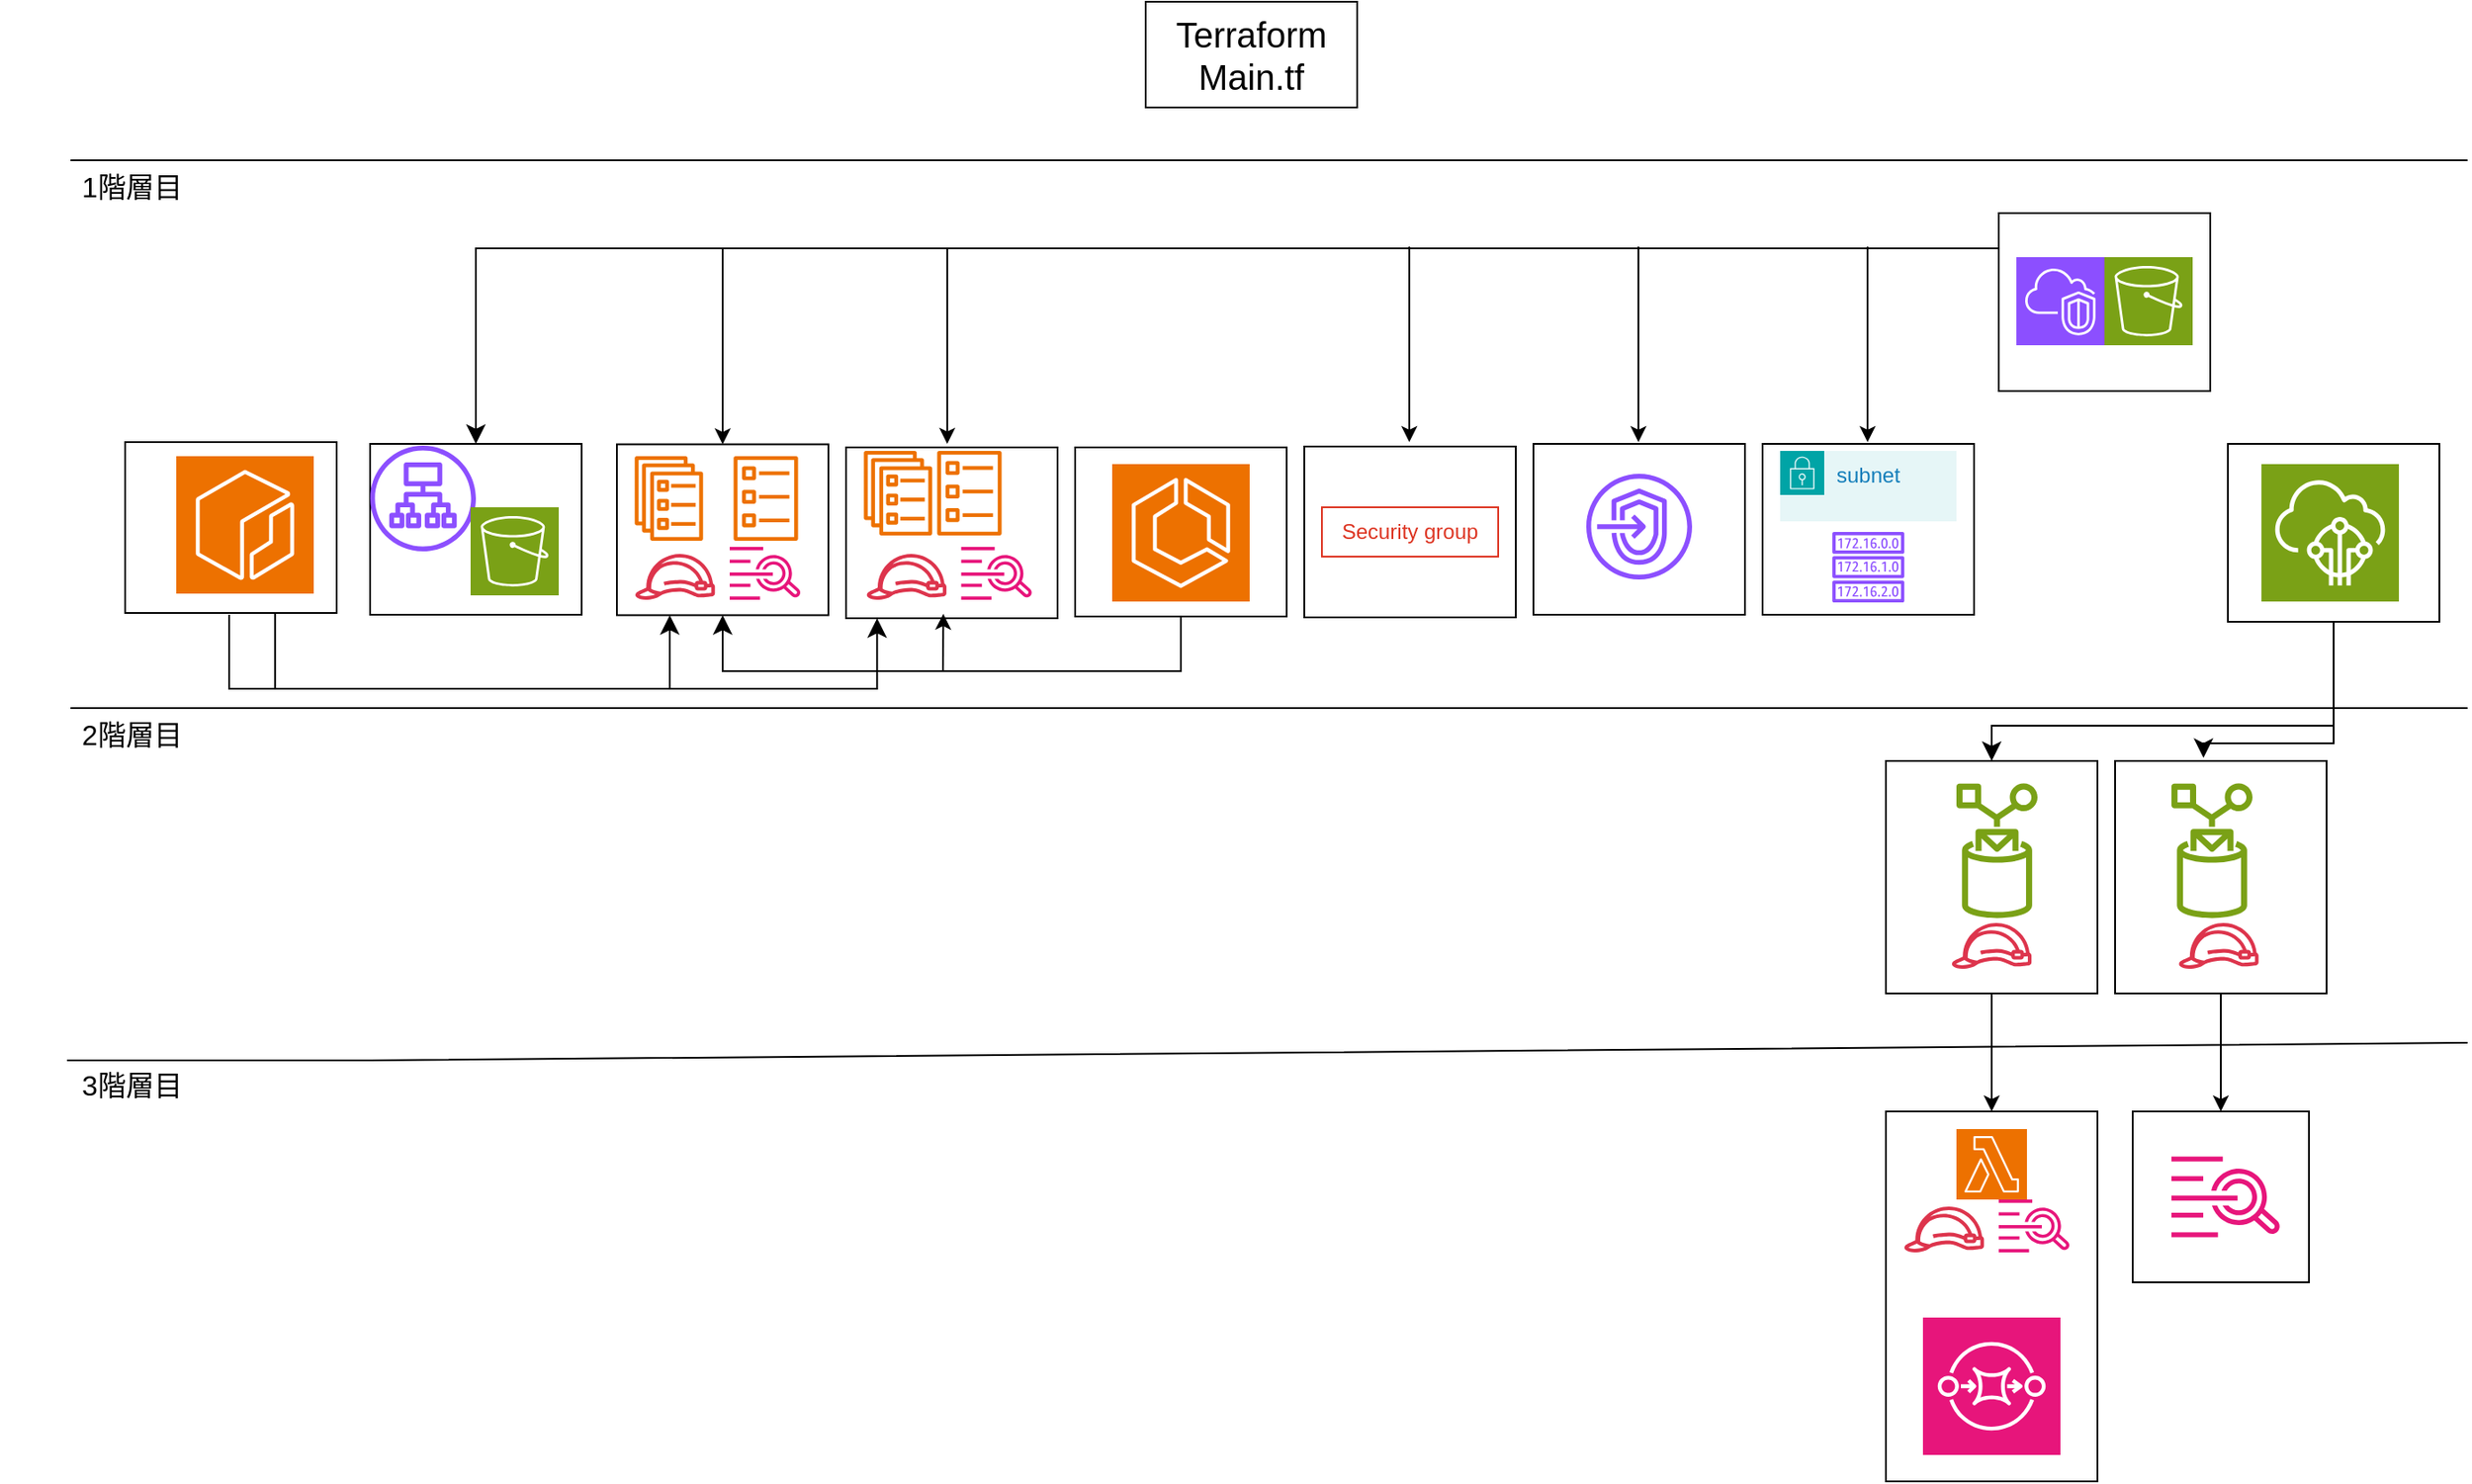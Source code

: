 <mxfile version="28.0.6">
  <diagram name="ページ1" id="G33vKs71Dj0e6AIBms0d">
    <mxGraphModel dx="2549" dy="2210" grid="1" gridSize="10" guides="1" tooltips="1" connect="1" arrows="1" fold="1" page="1" pageScale="1" pageWidth="827" pageHeight="1169" math="0" shadow="0">
      <root>
        <mxCell id="0" />
        <mxCell id="1" parent="0" />
        <mxCell id="-76vts-E34kOYvPz4IVs-57" value="" style="rounded=0;whiteSpace=wrap;html=1;fillColor=none;" vertex="1" parent="1">
          <mxGeometry x="-470" y="201" width="120" height="97" as="geometry" />
        </mxCell>
        <mxCell id="-76vts-E34kOYvPz4IVs-52" value="" style="rounded=0;whiteSpace=wrap;html=1;fillColor=none;" vertex="1" parent="1">
          <mxGeometry x="-330" y="201.25" width="120" height="97" as="geometry" />
        </mxCell>
        <mxCell id="-76vts-E34kOYvPz4IVs-48" value="" style="rounded=0;whiteSpace=wrap;html=1;fillColor=none;" vertex="1" parent="1">
          <mxGeometry x="-70" y="203" width="120" height="96" as="geometry" />
        </mxCell>
        <mxCell id="-76vts-E34kOYvPz4IVs-25" value="" style="rounded=0;whiteSpace=wrap;html=1;fillColor=none;" vertex="1" parent="1">
          <mxGeometry x="454" y="70" width="120" height="101" as="geometry" />
        </mxCell>
        <mxCell id="-76vts-E34kOYvPz4IVs-28" value="" style="rounded=0;whiteSpace=wrap;html=1;fillColor=none;" vertex="1" parent="1">
          <mxGeometry x="390" y="580" width="120" height="210" as="geometry" />
        </mxCell>
        <mxCell id="-76vts-E34kOYvPz4IVs-29" value="" style="rounded=0;whiteSpace=wrap;html=1;fillColor=none;" vertex="1" parent="1">
          <mxGeometry x="530" y="580" width="100" height="97" as="geometry" />
        </mxCell>
        <mxCell id="-76vts-E34kOYvPz4IVs-27" value="" style="rounded=0;whiteSpace=wrap;html=1;fillColor=none;" vertex="1" parent="1">
          <mxGeometry x="520" y="381" width="120" height="132" as="geometry" />
        </mxCell>
        <mxCell id="-76vts-E34kOYvPz4IVs-26" value="" style="rounded=0;whiteSpace=wrap;html=1;fillColor=none;" vertex="1" parent="1">
          <mxGeometry x="190" y="201" width="120" height="97" as="geometry" />
        </mxCell>
        <mxCell id="-76vts-E34kOYvPz4IVs-3" value="&lt;font style=&quot;font-size: 20px;&quot;&gt;Terraform&lt;/font&gt;&lt;div&gt;&lt;font style=&quot;font-size: 20px;&quot;&gt;Main.tf&lt;/font&gt;&lt;/div&gt;" style="rounded=0;whiteSpace=wrap;html=1;" vertex="1" parent="1">
          <mxGeometry x="-30" y="-50" width="120" height="60" as="geometry" />
        </mxCell>
        <mxCell id="-76vts-E34kOYvPz4IVs-4" value="" style="sketch=0;points=[[0,0,0],[0.25,0,0],[0.5,0,0],[0.75,0,0],[1,0,0],[0,1,0],[0.25,1,0],[0.5,1,0],[0.75,1,0],[1,1,0],[0,0.25,0],[0,0.5,0],[0,0.75,0],[1,0.25,0],[1,0.5,0],[1,0.75,0]];outlineConnect=0;fontColor=#232F3E;fillColor=#8C4FFF;strokeColor=#ffffff;dashed=0;verticalLabelPosition=bottom;verticalAlign=top;align=center;html=1;fontSize=12;fontStyle=0;aspect=fixed;shape=mxgraph.aws4.resourceIcon;resIcon=mxgraph.aws4.vpc;" vertex="1" parent="1">
          <mxGeometry x="464" y="95" width="50" height="50" as="geometry" />
        </mxCell>
        <mxCell id="-76vts-E34kOYvPz4IVs-6" value="" style="sketch=0;points=[[0,0,0],[0.25,0,0],[0.5,0,0],[0.75,0,0],[1,0,0],[0,1,0],[0.25,1,0],[0.5,1,0],[0.75,1,0],[1,1,0],[0,0.25,0],[0,0.5,0],[0,0.75,0],[1,0.25,0],[1,0.5,0],[1,0.75,0]];outlineConnect=0;fontColor=#232F3E;fillColor=#ED7100;strokeColor=#ffffff;dashed=0;verticalLabelPosition=bottom;verticalAlign=top;align=center;html=1;fontSize=12;fontStyle=0;aspect=fixed;shape=mxgraph.aws4.resourceIcon;resIcon=mxgraph.aws4.lambda;" vertex="1" parent="1">
          <mxGeometry x="430" y="590" width="40" height="40" as="geometry" />
        </mxCell>
        <mxCell id="-76vts-E34kOYvPz4IVs-7" value="" style="sketch=0;points=[[0,0,0],[0.25,0,0],[0.5,0,0],[0.75,0,0],[1,0,0],[0,1,0],[0.25,1,0],[0.5,1,0],[0.75,1,0],[1,1,0],[0,0.25,0],[0,0.5,0],[0,0.75,0],[1,0.25,0],[1,0.5,0],[1,0.75,0]];outlineConnect=0;fontColor=#232F3E;fillColor=#7AA116;strokeColor=#ffffff;dashed=0;verticalLabelPosition=bottom;verticalAlign=top;align=center;html=1;fontSize=12;fontStyle=0;aspect=fixed;shape=mxgraph.aws4.resourceIcon;resIcon=mxgraph.aws4.iot_core;" vertex="1" parent="1">
          <mxGeometry x="603.04" y="212.5" width="78" height="78" as="geometry" />
        </mxCell>
        <mxCell id="-76vts-E34kOYvPz4IVs-8" value="" style="sketch=0;outlineConnect=0;fontColor=#232F3E;gradientColor=none;fillColor=#7AA116;strokeColor=none;dashed=0;verticalLabelPosition=bottom;verticalAlign=top;align=center;html=1;fontSize=12;fontStyle=0;aspect=fixed;pointerEvents=1;shape=mxgraph.aws4.rule;" vertex="1" parent="1">
          <mxGeometry x="430" y="393" width="46" height="78" as="geometry" />
        </mxCell>
        <mxCell id="-76vts-E34kOYvPz4IVs-9" value="" style="sketch=0;points=[[0,0,0],[0.25,0,0],[0.5,0,0],[0.75,0,0],[1,0,0],[0,1,0],[0.25,1,0],[0.5,1,0],[0.75,1,0],[1,1,0],[0,0.25,0],[0,0.5,0],[0,0.75,0],[1,0.25,0],[1,0.5,0],[1,0.75,0]];outlineConnect=0;fontColor=#232F3E;fillColor=#E7157B;strokeColor=#ffffff;dashed=0;verticalLabelPosition=bottom;verticalAlign=top;align=center;html=1;fontSize=12;fontStyle=0;aspect=fixed;shape=mxgraph.aws4.resourceIcon;resIcon=mxgraph.aws4.sqs;" vertex="1" parent="1">
          <mxGeometry x="411" y="697" width="78" height="78" as="geometry" />
        </mxCell>
        <mxCell id="-76vts-E34kOYvPz4IVs-10" value="" style="sketch=0;outlineConnect=0;fontColor=#232F3E;gradientColor=none;fillColor=#E7157B;strokeColor=none;dashed=0;verticalLabelPosition=bottom;verticalAlign=top;align=center;html=1;fontSize=12;fontStyle=0;aspect=fixed;pointerEvents=1;shape=mxgraph.aws4.cloudwatch_logs;" vertex="1" parent="1">
          <mxGeometry x="551.97" y="605.5" width="61.86" height="46" as="geometry" />
        </mxCell>
        <mxCell id="-76vts-E34kOYvPz4IVs-11" value="" style="sketch=0;outlineConnect=0;fontColor=#232F3E;gradientColor=none;fillColor=#7AA116;strokeColor=none;dashed=0;verticalLabelPosition=bottom;verticalAlign=top;align=center;html=1;fontSize=12;fontStyle=0;aspect=fixed;pointerEvents=1;shape=mxgraph.aws4.rule;" vertex="1" parent="1">
          <mxGeometry x="551.97" y="393" width="46" height="78" as="geometry" />
        </mxCell>
        <mxCell id="-76vts-E34kOYvPz4IVs-12" value="" style="sketch=0;outlineConnect=0;fontColor=#232F3E;gradientColor=none;fillColor=#E7157B;strokeColor=none;dashed=0;verticalLabelPosition=bottom;verticalAlign=top;align=center;html=1;fontSize=12;fontStyle=0;aspect=fixed;pointerEvents=1;shape=mxgraph.aws4.cloudwatch_logs;" vertex="1" parent="1">
          <mxGeometry x="454" y="630" width="40.34" height="30" as="geometry" />
        </mxCell>
        <mxCell id="-76vts-E34kOYvPz4IVs-14" value="" style="sketch=0;outlineConnect=0;fontColor=#232F3E;gradientColor=none;fillColor=#DD344C;strokeColor=none;dashed=0;verticalLabelPosition=bottom;verticalAlign=top;align=center;html=1;fontSize=12;fontStyle=0;aspect=fixed;pointerEvents=1;shape=mxgraph.aws4.role;" vertex="1" parent="1">
          <mxGeometry x="400" y="634" width="46.09" height="26" as="geometry" />
        </mxCell>
        <mxCell id="-76vts-E34kOYvPz4IVs-15" value="" style="sketch=0;outlineConnect=0;fontColor=#232F3E;gradientColor=none;fillColor=#DD344C;strokeColor=none;dashed=0;verticalLabelPosition=bottom;verticalAlign=top;align=center;html=1;fontSize=12;fontStyle=0;aspect=fixed;pointerEvents=1;shape=mxgraph.aws4.role;" vertex="1" parent="1">
          <mxGeometry x="555.77" y="473" width="46.09" height="26" as="geometry" />
        </mxCell>
        <mxCell id="-76vts-E34kOYvPz4IVs-16" value="" style="sketch=0;outlineConnect=0;fontColor=#232F3E;gradientColor=none;fillColor=#DD344C;strokeColor=none;dashed=0;verticalLabelPosition=bottom;verticalAlign=top;align=center;html=1;fontSize=12;fontStyle=0;aspect=fixed;pointerEvents=1;shape=mxgraph.aws4.role;" vertex="1" parent="1">
          <mxGeometry x="426.95" y="473" width="46.09" height="26" as="geometry" />
        </mxCell>
        <mxCell id="-76vts-E34kOYvPz4IVs-19" value="Security group" style="fillColor=none;strokeColor=#DD3522;verticalAlign=top;fontStyle=0;fontColor=#DD3522;whiteSpace=wrap;html=1;" vertex="1" parent="1">
          <mxGeometry x="70" y="237" width="100" height="28" as="geometry" />
        </mxCell>
        <mxCell id="-76vts-E34kOYvPz4IVs-21" value="" style="sketch=0;points=[[0,0,0],[0.25,0,0],[0.5,0,0],[0.75,0,0],[1,0,0],[0,1,0],[0.25,1,0],[0.5,1,0],[0.75,1,0],[1,1,0],[0,0.25,0],[0,0.5,0],[0,0.75,0],[1,0.25,0],[1,0.5,0],[1,0.75,0]];outlineConnect=0;fontColor=#232F3E;fillColor=#7AA116;strokeColor=#ffffff;dashed=0;verticalLabelPosition=bottom;verticalAlign=top;align=center;html=1;fontSize=12;fontStyle=0;aspect=fixed;shape=mxgraph.aws4.resourceIcon;resIcon=mxgraph.aws4.s3;" vertex="1" parent="1">
          <mxGeometry x="514" y="95" width="50" height="50" as="geometry" />
        </mxCell>
        <mxCell id="-76vts-E34kOYvPz4IVs-22" value="" style="sketch=0;outlineConnect=0;fontColor=#232F3E;gradientColor=none;fillColor=#8C4FFF;strokeColor=none;dashed=0;verticalLabelPosition=bottom;verticalAlign=top;align=center;html=1;fontSize=12;fontStyle=0;aspect=fixed;pointerEvents=1;shape=mxgraph.aws4.endpoints;" vertex="1" parent="1">
          <mxGeometry x="220" y="218" width="60" height="60" as="geometry" />
        </mxCell>
        <mxCell id="-76vts-E34kOYvPz4IVs-23" value="" style="rounded=0;whiteSpace=wrap;html=1;fillColor=none;" vertex="1" parent="1">
          <mxGeometry x="390" y="381" width="120" height="132" as="geometry" />
        </mxCell>
        <mxCell id="-76vts-E34kOYvPz4IVs-24" value="" style="rounded=0;whiteSpace=wrap;html=1;fillColor=none;" vertex="1" parent="1">
          <mxGeometry x="584" y="201" width="120" height="101" as="geometry" />
        </mxCell>
        <mxCell id="-76vts-E34kOYvPz4IVs-30" value="" style="rounded=0;whiteSpace=wrap;html=1;fillColor=none;" vertex="1" parent="1">
          <mxGeometry x="320" y="201" width="120" height="97" as="geometry" />
        </mxCell>
        <mxCell id="-76vts-E34kOYvPz4IVs-31" value="subnet" style="points=[[0,0],[0.25,0],[0.5,0],[0.75,0],[1,0],[1,0.25],[1,0.5],[1,0.75],[1,1],[0.75,1],[0.5,1],[0.25,1],[0,1],[0,0.75],[0,0.5],[0,0.25]];outlineConnect=0;gradientColor=none;html=1;whiteSpace=wrap;fontSize=12;fontStyle=0;container=1;pointerEvents=0;collapsible=0;recursiveResize=0;shape=mxgraph.aws4.group;grIcon=mxgraph.aws4.group_security_group;grStroke=0;strokeColor=#00A4A6;fillColor=#E6F6F7;verticalAlign=top;align=left;spacingLeft=30;fontColor=#147EBA;dashed=0;" vertex="1" parent="1">
          <mxGeometry x="330" y="205" width="100" height="40" as="geometry" />
        </mxCell>
        <mxCell id="-76vts-E34kOYvPz4IVs-32" value="" style="rounded=0;whiteSpace=wrap;html=1;fillColor=none;" vertex="1" parent="1">
          <mxGeometry x="60" y="202.5" width="120" height="97" as="geometry" />
        </mxCell>
        <mxCell id="-76vts-E34kOYvPz4IVs-39" value="" style="sketch=0;outlineConnect=0;fontColor=#232F3E;gradientColor=none;fillColor=#8C4FFF;strokeColor=none;dashed=0;verticalLabelPosition=bottom;verticalAlign=top;align=center;html=1;fontSize=12;fontStyle=0;aspect=fixed;pointerEvents=1;shape=mxgraph.aws4.route_table;" vertex="1" parent="1">
          <mxGeometry x="359.48" y="251" width="41.04" height="40" as="geometry" />
        </mxCell>
        <mxCell id="-76vts-E34kOYvPz4IVs-40" value="" style="endArrow=none;html=1;rounded=0;" edge="1" parent="1">
          <mxGeometry width="50" height="50" relative="1" as="geometry">
            <mxPoint x="-640" y="351" as="sourcePoint" />
            <mxPoint x="720" y="351" as="targetPoint" />
          </mxGeometry>
        </mxCell>
        <mxCell id="-76vts-E34kOYvPz4IVs-41" value="" style="endArrow=none;html=1;rounded=0;" edge="1" parent="1">
          <mxGeometry width="50" height="50" relative="1" as="geometry">
            <mxPoint x="-642" y="551" as="sourcePoint" />
            <mxPoint x="720" y="541" as="targetPoint" />
            <Array as="points">
              <mxPoint x="-470" y="551" />
            </Array>
          </mxGeometry>
        </mxCell>
        <mxCell id="-76vts-E34kOYvPz4IVs-43" value="" style="endArrow=none;html=1;rounded=0;" edge="1" parent="1">
          <mxGeometry width="50" height="50" relative="1" as="geometry">
            <mxPoint x="-640" y="40" as="sourcePoint" />
            <mxPoint x="720" y="40" as="targetPoint" />
          </mxGeometry>
        </mxCell>
        <mxCell id="-76vts-E34kOYvPz4IVs-44" value="&lt;font style=&quot;font-size: 16px;&quot;&gt;1階層目&lt;/font&gt;" style="text;html=1;align=center;verticalAlign=middle;whiteSpace=wrap;rounded=0;" vertex="1" parent="1">
          <mxGeometry x="-680" y="40" width="150" height="30" as="geometry" />
        </mxCell>
        <mxCell id="-76vts-E34kOYvPz4IVs-45" value="&lt;span style=&quot;font-size: 16px;&quot;&gt;2階層目&lt;/span&gt;" style="text;html=1;align=center;verticalAlign=middle;whiteSpace=wrap;rounded=0;" vertex="1" parent="1">
          <mxGeometry x="-680" y="351" width="150" height="30" as="geometry" />
        </mxCell>
        <mxCell id="-76vts-E34kOYvPz4IVs-46" value="&lt;font style=&quot;font-size: 16px;&quot;&gt;3階層目&lt;/font&gt;" style="text;html=1;align=center;verticalAlign=middle;whiteSpace=wrap;rounded=0;" vertex="1" parent="1">
          <mxGeometry x="-680" y="550" width="150" height="30" as="geometry" />
        </mxCell>
        <mxCell id="-76vts-E34kOYvPz4IVs-49" value="" style="sketch=0;points=[[0,0,0],[0.25,0,0],[0.5,0,0],[0.75,0,0],[1,0,0],[0,1,0],[0.25,1,0],[0.5,1,0],[0.75,1,0],[1,1,0],[0,0.25,0],[0,0.5,0],[0,0.75,0],[1,0.25,0],[1,0.5,0],[1,0.75,0]];outlineConnect=0;fontColor=#232F3E;fillColor=#ED7100;strokeColor=#ffffff;dashed=0;verticalLabelPosition=bottom;verticalAlign=top;align=center;html=1;fontSize=12;fontStyle=0;aspect=fixed;shape=mxgraph.aws4.resourceIcon;resIcon=mxgraph.aws4.ecs;" vertex="1" parent="1">
          <mxGeometry x="-49" y="212.5" width="78" height="78" as="geometry" />
        </mxCell>
        <mxCell id="-76vts-E34kOYvPz4IVs-50" value="" style="sketch=0;outlineConnect=0;fontColor=#232F3E;gradientColor=none;fillColor=#ED7100;strokeColor=none;dashed=0;verticalLabelPosition=bottom;verticalAlign=top;align=center;html=1;fontSize=12;fontStyle=0;aspect=fixed;pointerEvents=1;shape=mxgraph.aws4.ecs_service;" vertex="1" parent="1">
          <mxGeometry x="-320" y="208" width="39" height="48" as="geometry" />
        </mxCell>
        <mxCell id="-76vts-E34kOYvPz4IVs-51" value="" style="sketch=0;outlineConnect=0;fontColor=#232F3E;gradientColor=none;fillColor=#ED7100;strokeColor=none;dashed=0;verticalLabelPosition=bottom;verticalAlign=top;align=center;html=1;fontSize=12;fontStyle=0;aspect=fixed;pointerEvents=1;shape=mxgraph.aws4.ecs_task;" vertex="1" parent="1">
          <mxGeometry x="-264" y="208" width="37" height="48" as="geometry" />
        </mxCell>
        <mxCell id="-76vts-E34kOYvPz4IVs-53" value="" style="rounded=0;whiteSpace=wrap;html=1;fillColor=none;" vertex="1" parent="1">
          <mxGeometry x="-200" y="203" width="120" height="97" as="geometry" />
        </mxCell>
        <mxCell id="-76vts-E34kOYvPz4IVs-54" value="" style="sketch=0;outlineConnect=0;fontColor=#232F3E;gradientColor=none;fillColor=#ED7100;strokeColor=none;dashed=0;verticalLabelPosition=bottom;verticalAlign=top;align=center;html=1;fontSize=12;fontStyle=0;aspect=fixed;pointerEvents=1;shape=mxgraph.aws4.ecs_service;" vertex="1" parent="1">
          <mxGeometry x="-190" y="205" width="39" height="48" as="geometry" />
        </mxCell>
        <mxCell id="-76vts-E34kOYvPz4IVs-55" value="" style="sketch=0;outlineConnect=0;fontColor=#232F3E;gradientColor=none;fillColor=#ED7100;strokeColor=none;dashed=0;verticalLabelPosition=bottom;verticalAlign=top;align=center;html=1;fontSize=12;fontStyle=0;aspect=fixed;pointerEvents=1;shape=mxgraph.aws4.ecs_task;" vertex="1" parent="1">
          <mxGeometry x="-148.5" y="205" width="37" height="48" as="geometry" />
        </mxCell>
        <mxCell id="-76vts-E34kOYvPz4IVs-56" value="" style="sketch=0;outlineConnect=0;fontColor=#232F3E;gradientColor=none;fillColor=#8C4FFF;strokeColor=none;dashed=0;verticalLabelPosition=bottom;verticalAlign=top;align=center;html=1;fontSize=12;fontStyle=0;aspect=fixed;pointerEvents=1;shape=mxgraph.aws4.application_load_balancer;" vertex="1" parent="1">
          <mxGeometry x="-470" y="202" width="60" height="60" as="geometry" />
        </mxCell>
        <mxCell id="-76vts-E34kOYvPz4IVs-60" value="" style="sketch=0;points=[[0,0,0],[0.25,0,0],[0.5,0,0],[0.75,0,0],[1,0,0],[0,1,0],[0.25,1,0],[0.5,1,0],[0.75,1,0],[1,1,0],[0,0.25,0],[0,0.5,0],[0,0.75,0],[1,0.25,0],[1,0.5,0],[1,0.75,0]];outlineConnect=0;fontColor=#232F3E;fillColor=#7AA116;strokeColor=#ffffff;dashed=0;verticalLabelPosition=bottom;verticalAlign=top;align=center;html=1;fontSize=12;fontStyle=0;aspect=fixed;shape=mxgraph.aws4.resourceIcon;resIcon=mxgraph.aws4.s3;" vertex="1" parent="1">
          <mxGeometry x="-413" y="237" width="50" height="50" as="geometry" />
        </mxCell>
        <mxCell id="-76vts-E34kOYvPz4IVs-61" value="" style="sketch=0;outlineConnect=0;fontColor=#232F3E;gradientColor=none;fillColor=#E7157B;strokeColor=none;dashed=0;verticalLabelPosition=bottom;verticalAlign=top;align=center;html=1;fontSize=12;fontStyle=0;aspect=fixed;pointerEvents=1;shape=mxgraph.aws4.cloudwatch_logs;" vertex="1" parent="1">
          <mxGeometry x="-266" y="259.5" width="40.34" height="30" as="geometry" />
        </mxCell>
        <mxCell id="-76vts-E34kOYvPz4IVs-62" value="" style="sketch=0;outlineConnect=0;fontColor=#232F3E;gradientColor=none;fillColor=#DD344C;strokeColor=none;dashed=0;verticalLabelPosition=bottom;verticalAlign=top;align=center;html=1;fontSize=12;fontStyle=0;aspect=fixed;pointerEvents=1;shape=mxgraph.aws4.role;" vertex="1" parent="1">
          <mxGeometry x="-320" y="263.5" width="46.09" height="26" as="geometry" />
        </mxCell>
        <mxCell id="-76vts-E34kOYvPz4IVs-63" value="" style="sketch=0;outlineConnect=0;fontColor=#232F3E;gradientColor=none;fillColor=#E7157B;strokeColor=none;dashed=0;verticalLabelPosition=bottom;verticalAlign=top;align=center;html=1;fontSize=12;fontStyle=0;aspect=fixed;pointerEvents=1;shape=mxgraph.aws4.cloudwatch_logs;" vertex="1" parent="1">
          <mxGeometry x="-134.67" y="259.5" width="40.34" height="30" as="geometry" />
        </mxCell>
        <mxCell id="-76vts-E34kOYvPz4IVs-64" value="" style="sketch=0;outlineConnect=0;fontColor=#232F3E;gradientColor=none;fillColor=#DD344C;strokeColor=none;dashed=0;verticalLabelPosition=bottom;verticalAlign=top;align=center;html=1;fontSize=12;fontStyle=0;aspect=fixed;pointerEvents=1;shape=mxgraph.aws4.role;" vertex="1" parent="1">
          <mxGeometry x="-188.67" y="263.5" width="46.09" height="26" as="geometry" />
        </mxCell>
        <mxCell id="-76vts-E34kOYvPz4IVs-65" value="" style="sketch=0;points=[[0,0,0],[0.25,0,0],[0.5,0,0],[0.75,0,0],[1,0,0],[0,1,0],[0.25,1,0],[0.5,1,0],[0.75,1,0],[1,1,0],[0,0.25,0],[0,0.5,0],[0,0.75,0],[1,0.25,0],[1,0.5,0],[1,0.75,0]];outlineConnect=0;fontColor=#232F3E;fillColor=#ED7100;strokeColor=#ffffff;dashed=0;verticalLabelPosition=bottom;verticalAlign=top;align=center;html=1;fontSize=12;fontStyle=0;aspect=fixed;shape=mxgraph.aws4.resourceIcon;resIcon=mxgraph.aws4.ecr;" vertex="1" parent="1">
          <mxGeometry x="-580" y="208" width="78" height="78" as="geometry" />
        </mxCell>
        <mxCell id="-76vts-E34kOYvPz4IVs-66" value="" style="rounded=0;whiteSpace=wrap;html=1;fillColor=none;" vertex="1" parent="1">
          <mxGeometry x="-609" y="200" width="120" height="97" as="geometry" />
        </mxCell>
        <mxCell id="-76vts-E34kOYvPz4IVs-70" value="" style="edgeStyle=elbowEdgeStyle;elbow=vertical;endArrow=classic;html=1;curved=0;rounded=0;endSize=8;startSize=8;exitX=0.5;exitY=1;exitDx=0;exitDy=0;entryX=0.418;entryY=-0.013;entryDx=0;entryDy=0;entryPerimeter=0;" edge="1" parent="1" source="-76vts-E34kOYvPz4IVs-24" target="-76vts-E34kOYvPz4IVs-27">
          <mxGeometry width="50" height="50" relative="1" as="geometry">
            <mxPoint x="-10" y="521" as="sourcePoint" />
            <mxPoint x="40" y="471" as="targetPoint" />
            <Array as="points">
              <mxPoint x="610" y="371" />
            </Array>
          </mxGeometry>
        </mxCell>
        <mxCell id="-76vts-E34kOYvPz4IVs-71" value="" style="edgeStyle=elbowEdgeStyle;elbow=vertical;endArrow=classic;html=1;curved=0;rounded=0;endSize=8;startSize=8;exitX=0.5;exitY=1;exitDx=0;exitDy=0;entryX=0.5;entryY=0;entryDx=0;entryDy=0;" edge="1" parent="1" source="-76vts-E34kOYvPz4IVs-24" target="-76vts-E34kOYvPz4IVs-23">
          <mxGeometry width="50" height="50" relative="1" as="geometry">
            <mxPoint x="674" y="361" as="sourcePoint" />
            <mxPoint x="600" y="438" as="targetPoint" />
            <Array as="points">
              <mxPoint x="550" y="361" />
            </Array>
          </mxGeometry>
        </mxCell>
        <mxCell id="-76vts-E34kOYvPz4IVs-73" value="" style="endArrow=classic;html=1;rounded=0;exitX=0.5;exitY=1;exitDx=0;exitDy=0;" edge="1" parent="1" source="-76vts-E34kOYvPz4IVs-27" target="-76vts-E34kOYvPz4IVs-29">
          <mxGeometry width="50" height="50" relative="1" as="geometry">
            <mxPoint x="592" y="515" as="sourcePoint" />
            <mxPoint x="731.04" y="585" as="targetPoint" />
          </mxGeometry>
        </mxCell>
        <mxCell id="-76vts-E34kOYvPz4IVs-74" value="" style="endArrow=classic;html=1;rounded=0;exitX=0.5;exitY=1;exitDx=0;exitDy=0;entryX=0.5;entryY=0;entryDx=0;entryDy=0;" edge="1" parent="1" source="-76vts-E34kOYvPz4IVs-23" target="-76vts-E34kOYvPz4IVs-28">
          <mxGeometry width="50" height="50" relative="1" as="geometry">
            <mxPoint x="550" y="561" as="sourcePoint" />
            <mxPoint x="559" y="626" as="targetPoint" />
          </mxGeometry>
        </mxCell>
        <mxCell id="-76vts-E34kOYvPz4IVs-80" value="" style="edgeStyle=elbowEdgeStyle;elbow=vertical;endArrow=classic;html=1;curved=0;rounded=0;endSize=8;startSize=8;exitX=0;exitY=0.5;exitDx=0;exitDy=0;entryX=0.5;entryY=0;entryDx=0;entryDy=0;" edge="1" parent="1" source="-76vts-E34kOYvPz4IVs-25" target="-76vts-E34kOYvPz4IVs-57">
          <mxGeometry width="50" height="50" relative="1" as="geometry">
            <mxPoint x="-10" y="410" as="sourcePoint" />
            <mxPoint x="40" y="360" as="targetPoint" />
            <Array as="points">
              <mxPoint x="-190" y="90" />
              <mxPoint x="20" y="90" />
            </Array>
          </mxGeometry>
        </mxCell>
        <mxCell id="-76vts-E34kOYvPz4IVs-82" value="" style="endArrow=classic;html=1;rounded=0;entryX=0.5;entryY=0;entryDx=0;entryDy=0;" edge="1" parent="1" target="-76vts-E34kOYvPz4IVs-52">
          <mxGeometry width="50" height="50" relative="1" as="geometry">
            <mxPoint x="-270" y="90" as="sourcePoint" />
            <mxPoint x="60" y="360" as="targetPoint" />
          </mxGeometry>
        </mxCell>
        <mxCell id="-76vts-E34kOYvPz4IVs-83" value="" style="endArrow=classic;html=1;rounded=0;entryX=0.5;entryY=0;entryDx=0;entryDy=0;" edge="1" parent="1">
          <mxGeometry width="50" height="50" relative="1" as="geometry">
            <mxPoint x="-142.58" y="90" as="sourcePoint" />
            <mxPoint x="-142.58" y="201" as="targetPoint" />
          </mxGeometry>
        </mxCell>
        <mxCell id="-76vts-E34kOYvPz4IVs-84" value="" style="endArrow=classic;html=1;rounded=0;entryX=0.5;entryY=0;entryDx=0;entryDy=0;" edge="1" parent="1">
          <mxGeometry width="50" height="50" relative="1" as="geometry">
            <mxPoint x="119.58" y="89" as="sourcePoint" />
            <mxPoint x="119.58" y="200" as="targetPoint" />
          </mxGeometry>
        </mxCell>
        <mxCell id="-76vts-E34kOYvPz4IVs-85" value="" style="endArrow=classic;html=1;rounded=0;entryX=0.5;entryY=0;entryDx=0;entryDy=0;" edge="1" parent="1">
          <mxGeometry width="50" height="50" relative="1" as="geometry">
            <mxPoint x="249.58" y="89" as="sourcePoint" />
            <mxPoint x="249.58" y="200" as="targetPoint" />
          </mxGeometry>
        </mxCell>
        <mxCell id="-76vts-E34kOYvPz4IVs-86" value="" style="endArrow=classic;html=1;rounded=0;entryX=0.5;entryY=0;entryDx=0;entryDy=0;" edge="1" parent="1">
          <mxGeometry width="50" height="50" relative="1" as="geometry">
            <mxPoint x="379.58" y="89" as="sourcePoint" />
            <mxPoint x="379.58" y="200" as="targetPoint" />
          </mxGeometry>
        </mxCell>
        <mxCell id="-76vts-E34kOYvPz4IVs-89" value="" style="edgeStyle=elbowEdgeStyle;elbow=vertical;endArrow=classic;html=1;curved=0;rounded=0;endSize=8;startSize=8;exitX=0.5;exitY=1;exitDx=0;exitDy=0;entryX=0.5;entryY=1;entryDx=0;entryDy=0;" edge="1" parent="1" source="-76vts-E34kOYvPz4IVs-48" target="-76vts-E34kOYvPz4IVs-52">
          <mxGeometry width="50" height="50" relative="1" as="geometry">
            <mxPoint x="114" y="407.5" as="sourcePoint" />
            <mxPoint x="-150" y="330" as="targetPoint" />
            <Array as="points">
              <mxPoint x="-80" y="330" />
              <mxPoint x="-320" y="376.5" />
            </Array>
          </mxGeometry>
        </mxCell>
        <mxCell id="-76vts-E34kOYvPz4IVs-90" value="" style="endArrow=classic;html=1;rounded=0;entryX=0.46;entryY=0.974;entryDx=0;entryDy=0;entryPerimeter=0;" edge="1" parent="1" target="-76vts-E34kOYvPz4IVs-53">
          <mxGeometry width="50" height="50" relative="1" as="geometry">
            <mxPoint x="-145" y="330" as="sourcePoint" />
            <mxPoint x="60" y="360" as="targetPoint" />
          </mxGeometry>
        </mxCell>
        <mxCell id="-76vts-E34kOYvPz4IVs-91" value="" style="edgeStyle=elbowEdgeStyle;elbow=vertical;endArrow=classic;html=1;curved=0;rounded=0;endSize=8;startSize=8;exitX=0.5;exitY=1;exitDx=0;exitDy=0;entryX=0.25;entryY=1;entryDx=0;entryDy=0;" edge="1" parent="1" target="-76vts-E34kOYvPz4IVs-52">
          <mxGeometry width="50" height="50" relative="1" as="geometry">
            <mxPoint x="-550" y="298" as="sourcePoint" />
            <mxPoint x="-810" y="297" as="targetPoint" />
            <Array as="points">
              <mxPoint x="-430" y="340" />
              <mxPoint x="-860" y="375.5" />
            </Array>
          </mxGeometry>
        </mxCell>
        <mxCell id="-76vts-E34kOYvPz4IVs-92" value="" style="edgeStyle=elbowEdgeStyle;elbow=vertical;endArrow=classic;html=1;curved=0;rounded=0;endSize=8;startSize=8;exitX=0.5;exitY=1;exitDx=0;exitDy=0;entryX=0.147;entryY=1;entryDx=0;entryDy=0;entryPerimeter=0;" edge="1" parent="1" target="-76vts-E34kOYvPz4IVs-53">
          <mxGeometry width="50" height="50" relative="1" as="geometry">
            <mxPoint x="-523.91" y="297" as="sourcePoint" />
            <mxPoint x="-273.91" y="297" as="targetPoint" />
            <Array as="points">
              <mxPoint x="-350" y="340" />
            </Array>
          </mxGeometry>
        </mxCell>
      </root>
    </mxGraphModel>
  </diagram>
</mxfile>
